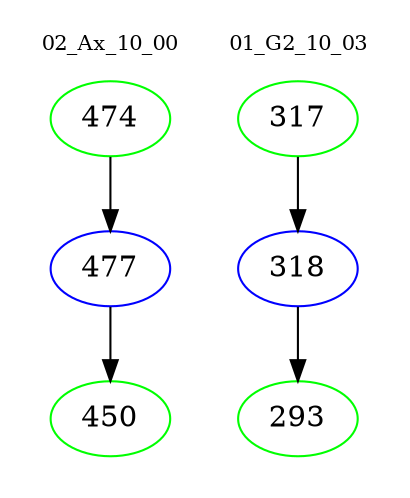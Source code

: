 digraph{
subgraph cluster_0 {
color = white
label = "02_Ax_10_00";
fontsize=10;
T0_474 [label="474", color="green"]
T0_474 -> T0_477 [color="black"]
T0_477 [label="477", color="blue"]
T0_477 -> T0_450 [color="black"]
T0_450 [label="450", color="green"]
}
subgraph cluster_1 {
color = white
label = "01_G2_10_03";
fontsize=10;
T1_317 [label="317", color="green"]
T1_317 -> T1_318 [color="black"]
T1_318 [label="318", color="blue"]
T1_318 -> T1_293 [color="black"]
T1_293 [label="293", color="green"]
}
}
